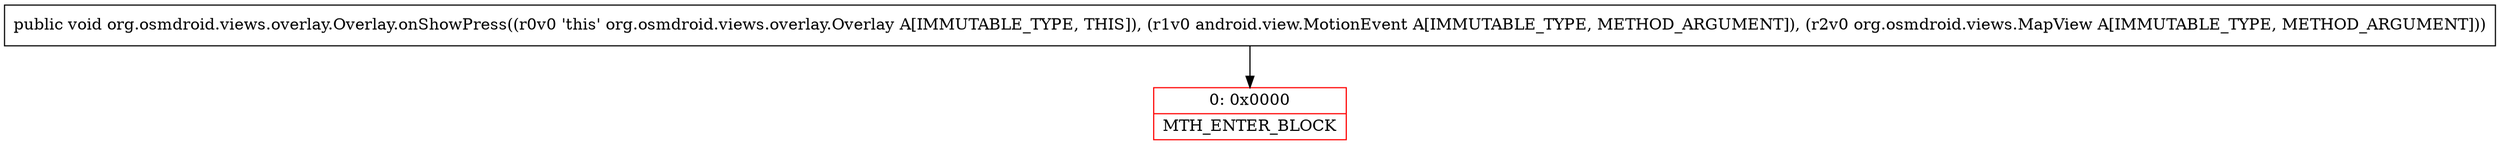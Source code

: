 digraph "CFG fororg.osmdroid.views.overlay.Overlay.onShowPress(Landroid\/view\/MotionEvent;Lorg\/osmdroid\/views\/MapView;)V" {
subgraph cluster_Region_336297072 {
label = "R(0)";
node [shape=record,color=blue];
}
Node_0 [shape=record,color=red,label="{0\:\ 0x0000|MTH_ENTER_BLOCK\l}"];
MethodNode[shape=record,label="{public void org.osmdroid.views.overlay.Overlay.onShowPress((r0v0 'this' org.osmdroid.views.overlay.Overlay A[IMMUTABLE_TYPE, THIS]), (r1v0 android.view.MotionEvent A[IMMUTABLE_TYPE, METHOD_ARGUMENT]), (r2v0 org.osmdroid.views.MapView A[IMMUTABLE_TYPE, METHOD_ARGUMENT])) }"];
MethodNode -> Node_0;
}

